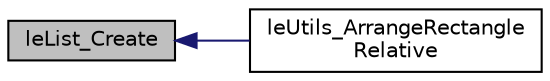 digraph "leList_Create"
{
 // INTERACTIVE_SVG=YES
  edge [fontname="Helvetica",fontsize="10",labelfontname="Helvetica",labelfontsize="10"];
  node [fontname="Helvetica",fontsize="10",shape=record];
  rankdir="LR";
  Node11 [label="leList_Create",height=0.2,width=0.4,color="black", fillcolor="grey75", style="filled", fontcolor="black"];
  Node11 -> Node12 [dir="back",color="midnightblue",fontsize="10",style="solid",fontname="Helvetica"];
  Node12 [label="leUtils_ArrangeRectangle\lRelative",height=0.2,width=0.4,color="black", fillcolor="white", style="filled",URL="$legato__utils_8h.html#a78acf9fdd2b18d98a3b4b2c2fad1d2fa",tooltip="Calculates the position of a rectangle within the given bounds. "];
}
